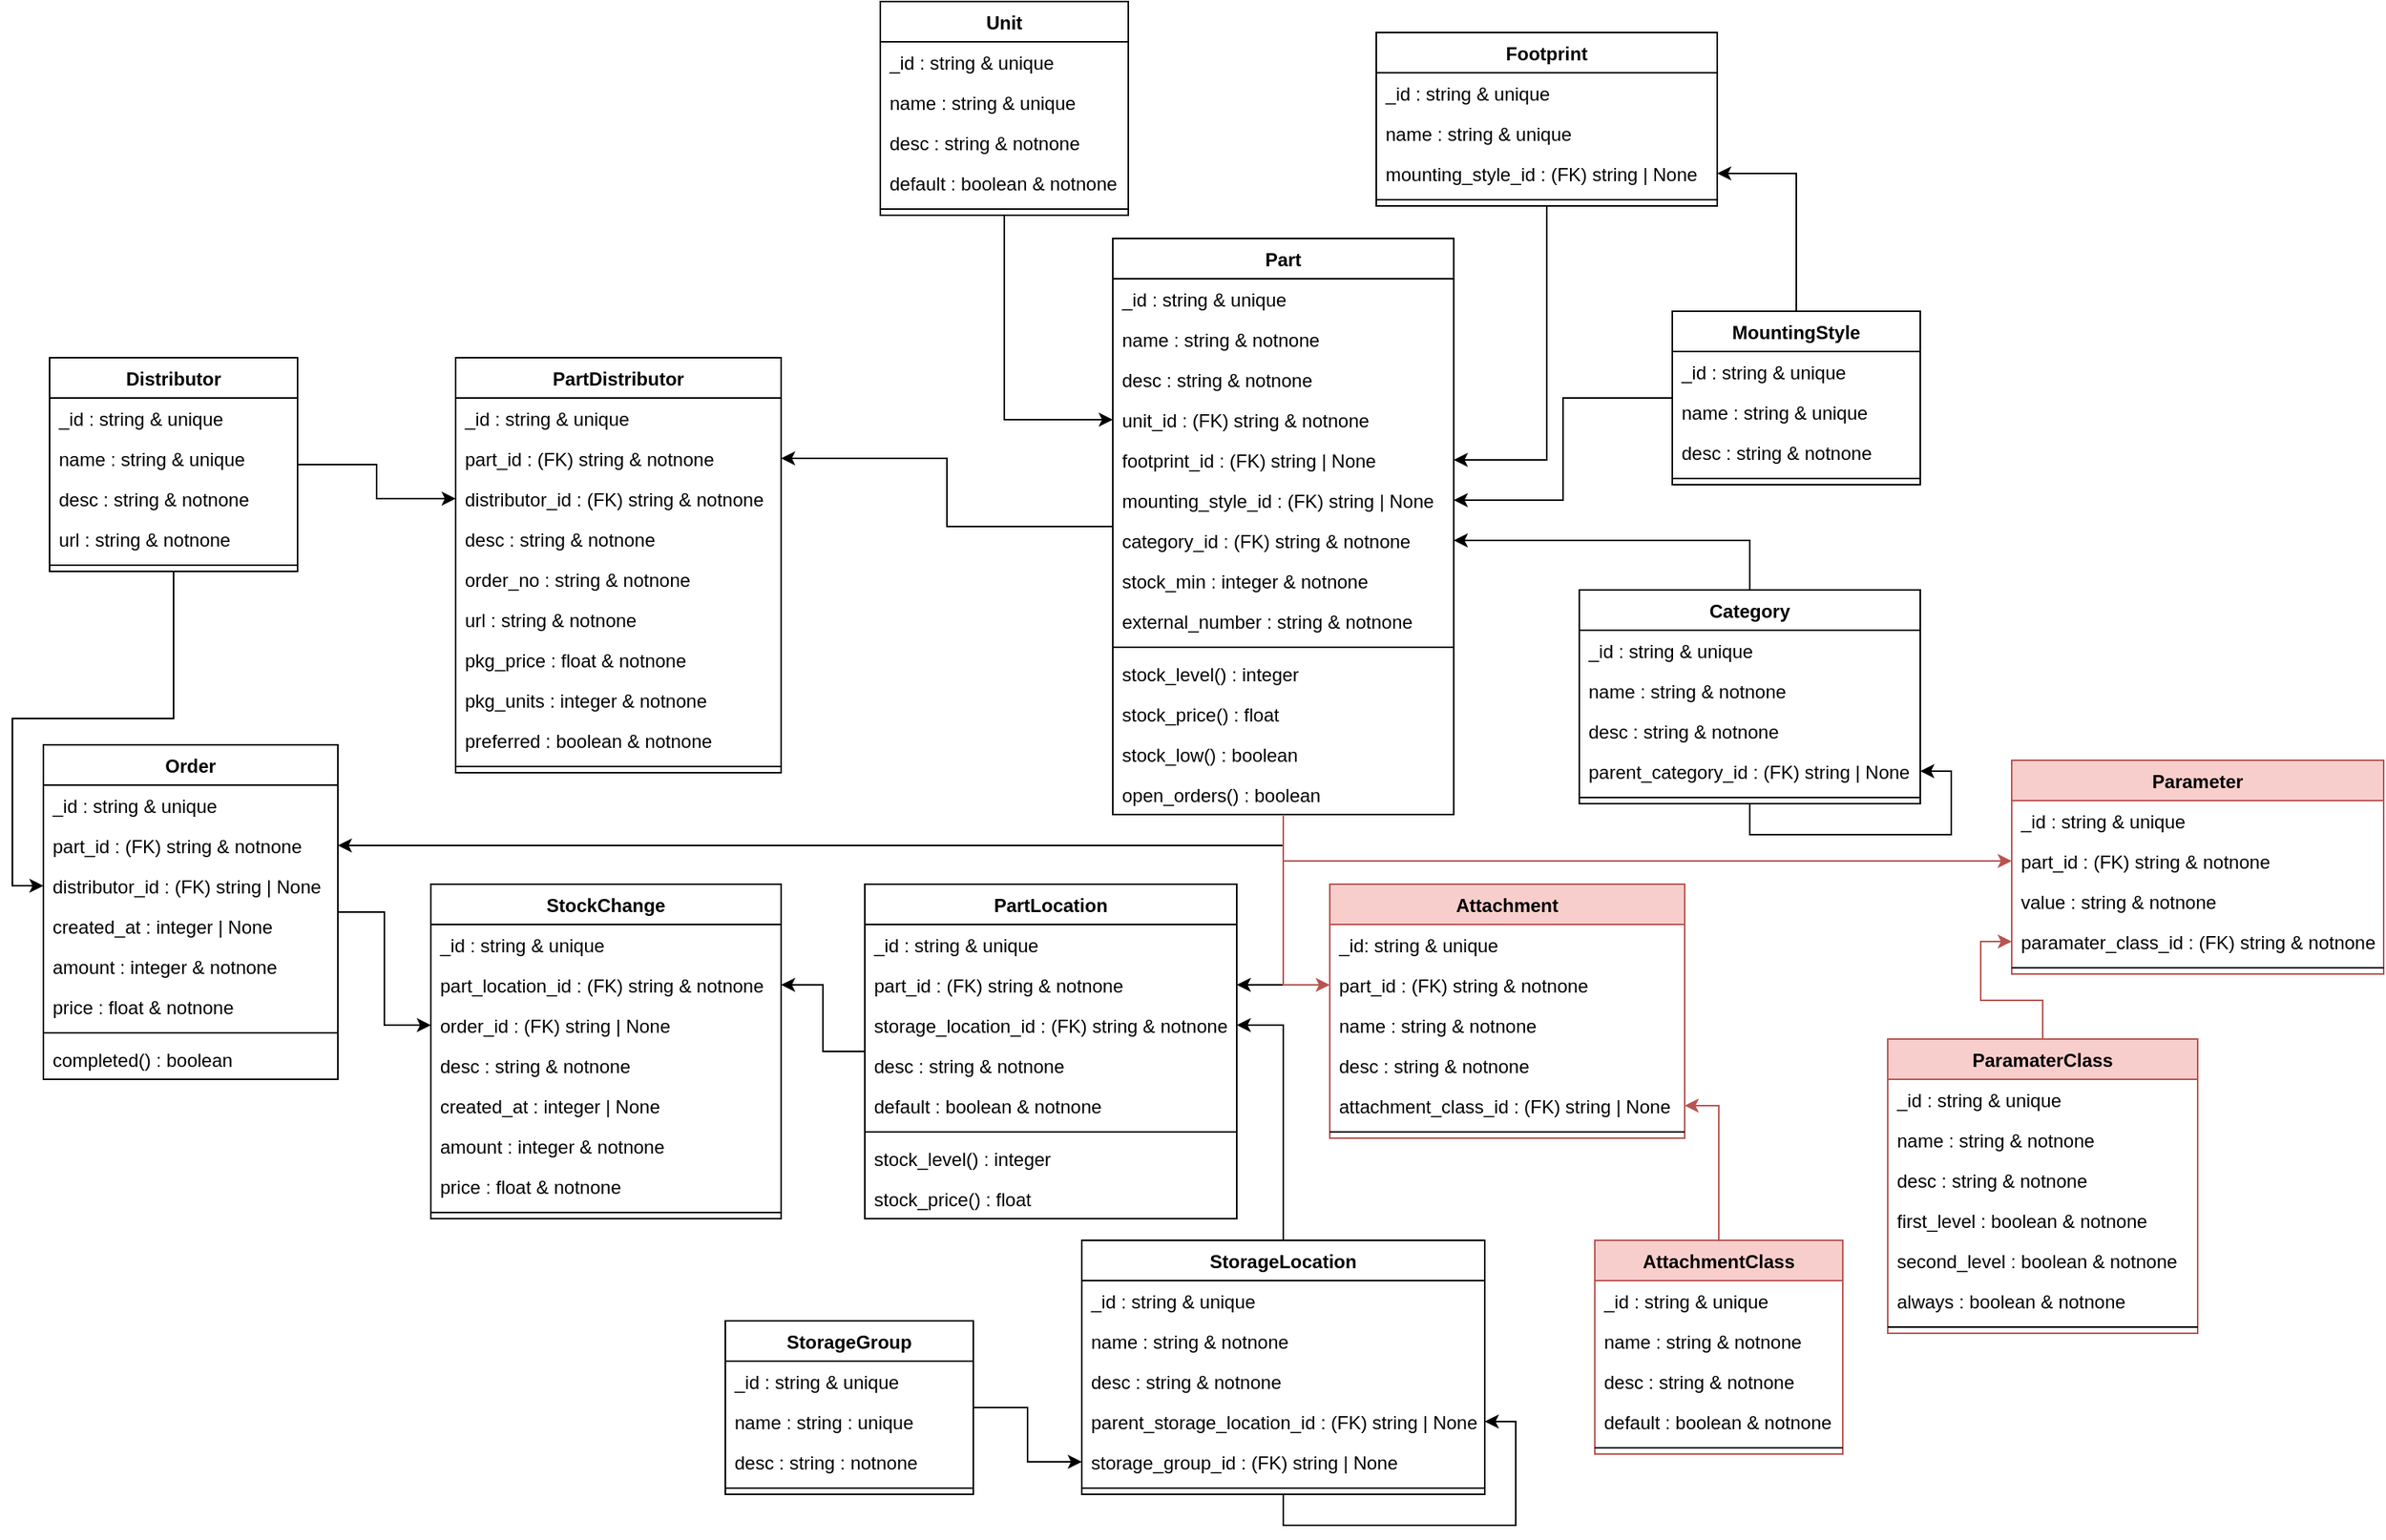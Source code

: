<mxfile version="18.0.6" type="device"><diagram id="C5RBs43oDa-KdzZeNtuy" name="Page-1"><mxGraphModel dx="2062" dy="1167" grid="1" gridSize="10" guides="1" tooltips="1" connect="1" arrows="1" fold="1" page="1" pageScale="1" pageWidth="827" pageHeight="1169" math="0" shadow="0"><root><mxCell id="WIyWlLk6GJQsqaUBKTNV-0"/><mxCell id="WIyWlLk6GJQsqaUBKTNV-1" parent="WIyWlLk6GJQsqaUBKTNV-0"/><mxCell id="fieOuZ1Hjvnu-ifnMHke-19" value="" style="edgeStyle=orthogonalEdgeStyle;rounded=0;orthogonalLoop=1;jettySize=auto;html=1;" parent="WIyWlLk6GJQsqaUBKTNV-1" source="fieOuZ1Hjvnu-ifnMHke-0" target="fieOuZ1Hjvnu-ifnMHke-12" edge="1"><mxGeometry relative="1" as="geometry"><mxPoint x="1060" y="186" as="targetPoint"/></mxGeometry></mxCell><mxCell id="cx6We09kWAZheLyucBef-14" style="edgeStyle=orthogonalEdgeStyle;rounded=0;orthogonalLoop=1;jettySize=auto;html=1;" parent="WIyWlLk6GJQsqaUBKTNV-1" source="fieOuZ1Hjvnu-ifnMHke-0" target="cx6We09kWAZheLyucBef-7" edge="1"><mxGeometry relative="1" as="geometry"/></mxCell><mxCell id="fieOuZ1Hjvnu-ifnMHke-0" value="MountingStyle" style="swimlane;fontStyle=1;align=center;verticalAlign=top;childLayout=stackLayout;horizontal=1;startSize=26;horizontalStack=0;resizeParent=1;resizeParentMax=0;resizeLast=0;collapsible=1;marginBottom=0;" parent="WIyWlLk6GJQsqaUBKTNV-1" vertex="1"><mxGeometry x="1131" y="260" width="160" height="112" as="geometry"/></mxCell><mxCell id="fieOuZ1Hjvnu-ifnMHke-1" value="_id : string &amp; unique" style="text;strokeColor=none;fillColor=none;align=left;verticalAlign=top;spacingLeft=4;spacingRight=4;overflow=hidden;rotatable=0;points=[[0,0.5],[1,0.5]];portConstraint=eastwest;" parent="fieOuZ1Hjvnu-ifnMHke-0" vertex="1"><mxGeometry y="26" width="160" height="26" as="geometry"/></mxCell><mxCell id="fieOuZ1Hjvnu-ifnMHke-4" value="name : string &amp; unique" style="text;strokeColor=none;fillColor=none;align=left;verticalAlign=top;spacingLeft=4;spacingRight=4;overflow=hidden;rotatable=0;points=[[0,0.5],[1,0.5]];portConstraint=eastwest;" parent="fieOuZ1Hjvnu-ifnMHke-0" vertex="1"><mxGeometry y="52" width="160" height="26" as="geometry"/></mxCell><mxCell id="fieOuZ1Hjvnu-ifnMHke-5" value="desc : string &amp; notnone" style="text;strokeColor=none;fillColor=none;align=left;verticalAlign=top;spacingLeft=4;spacingRight=4;overflow=hidden;rotatable=0;points=[[0,0.5],[1,0.5]];portConstraint=eastwest;" parent="fieOuZ1Hjvnu-ifnMHke-0" vertex="1"><mxGeometry y="78" width="160" height="26" as="geometry"/></mxCell><mxCell id="fieOuZ1Hjvnu-ifnMHke-2" value="" style="line;strokeWidth=1;fillColor=none;align=left;verticalAlign=middle;spacingTop=-1;spacingLeft=3;spacingRight=3;rotatable=0;labelPosition=right;points=[];portConstraint=eastwest;" parent="fieOuZ1Hjvnu-ifnMHke-0" vertex="1"><mxGeometry y="104" width="160" height="8" as="geometry"/></mxCell><mxCell id="cx6We09kWAZheLyucBef-13" style="edgeStyle=orthogonalEdgeStyle;rounded=0;orthogonalLoop=1;jettySize=auto;html=1;" parent="WIyWlLk6GJQsqaUBKTNV-1" source="fieOuZ1Hjvnu-ifnMHke-6" target="cx6We09kWAZheLyucBef-6" edge="1"><mxGeometry relative="1" as="geometry"><mxPoint x="990" y="190" as="sourcePoint"/></mxGeometry></mxCell><mxCell id="fieOuZ1Hjvnu-ifnMHke-6" value="Footprint" style="swimlane;fontStyle=1;align=center;verticalAlign=top;childLayout=stackLayout;horizontal=1;startSize=26;horizontalStack=0;resizeParent=1;resizeParentMax=0;resizeLast=0;collapsible=1;marginBottom=0;" parent="WIyWlLk6GJQsqaUBKTNV-1" vertex="1"><mxGeometry x="940" y="80" width="220" height="112" as="geometry"/></mxCell><mxCell id="fieOuZ1Hjvnu-ifnMHke-7" value="_id : string &amp; unique" style="text;strokeColor=none;fillColor=none;align=left;verticalAlign=top;spacingLeft=4;spacingRight=4;overflow=hidden;rotatable=0;points=[[0,0.5],[1,0.5]];portConstraint=eastwest;" parent="fieOuZ1Hjvnu-ifnMHke-6" vertex="1"><mxGeometry y="26" width="220" height="26" as="geometry"/></mxCell><mxCell id="fieOuZ1Hjvnu-ifnMHke-11" value="name : string &amp; unique" style="text;strokeColor=none;fillColor=none;align=left;verticalAlign=top;spacingLeft=4;spacingRight=4;overflow=hidden;rotatable=0;points=[[0,0.5],[1,0.5]];portConstraint=eastwest;" parent="fieOuZ1Hjvnu-ifnMHke-6" vertex="1"><mxGeometry y="52" width="220" height="26" as="geometry"/></mxCell><mxCell id="fieOuZ1Hjvnu-ifnMHke-12" value="mounting_style_id : (FK) string | None" style="text;strokeColor=none;fillColor=none;align=left;verticalAlign=top;spacingLeft=4;spacingRight=4;overflow=hidden;rotatable=0;points=[[0,0.5],[1,0.5]];portConstraint=eastwest;" parent="fieOuZ1Hjvnu-ifnMHke-6" vertex="1"><mxGeometry y="78" width="220" height="26" as="geometry"/></mxCell><mxCell id="fieOuZ1Hjvnu-ifnMHke-8" value="" style="line;strokeWidth=1;fillColor=none;align=left;verticalAlign=middle;spacingTop=-1;spacingLeft=3;spacingRight=3;rotatable=0;labelPosition=right;points=[];portConstraint=eastwest;" parent="fieOuZ1Hjvnu-ifnMHke-6" vertex="1"><mxGeometry y="104" width="220" height="8" as="geometry"/></mxCell><mxCell id="cx6We09kWAZheLyucBef-15" style="edgeStyle=orthogonalEdgeStyle;rounded=0;orthogonalLoop=1;jettySize=auto;html=1;" parent="WIyWlLk6GJQsqaUBKTNV-1" source="n6acj3HLX8EAkP7i3ro5-0" target="cx6We09kWAZheLyucBef-8" edge="1"><mxGeometry relative="1" as="geometry"><mxPoint x="1020" y="710" as="targetPoint"/></mxGeometry></mxCell><mxCell id="n6acj3HLX8EAkP7i3ro5-0" value="Category" style="swimlane;fontStyle=1;align=center;verticalAlign=top;childLayout=stackLayout;horizontal=1;startSize=26;horizontalStack=0;resizeParent=1;resizeParentMax=0;resizeLast=0;collapsible=1;marginBottom=0;" parent="WIyWlLk6GJQsqaUBKTNV-1" vertex="1"><mxGeometry x="1071" y="440" width="220" height="138" as="geometry"/></mxCell><mxCell id="n6acj3HLX8EAkP7i3ro5-1" value="_id : string &amp; unique" style="text;strokeColor=none;fillColor=none;align=left;verticalAlign=top;spacingLeft=4;spacingRight=4;overflow=hidden;rotatable=0;points=[[0,0.5],[1,0.5]];portConstraint=eastwest;" parent="n6acj3HLX8EAkP7i3ro5-0" vertex="1"><mxGeometry y="26" width="220" height="26" as="geometry"/></mxCell><mxCell id="n6acj3HLX8EAkP7i3ro5-4" value="name : string &amp; notnone" style="text;strokeColor=none;fillColor=none;align=left;verticalAlign=top;spacingLeft=4;spacingRight=4;overflow=hidden;rotatable=0;points=[[0,0.5],[1,0.5]];portConstraint=eastwest;" parent="n6acj3HLX8EAkP7i3ro5-0" vertex="1"><mxGeometry y="52" width="220" height="26" as="geometry"/></mxCell><mxCell id="n6acj3HLX8EAkP7i3ro5-5" value="desc : string &amp; notnone" style="text;strokeColor=none;fillColor=none;align=left;verticalAlign=top;spacingLeft=4;spacingRight=4;overflow=hidden;rotatable=0;points=[[0,0.5],[1,0.5]];portConstraint=eastwest;" parent="n6acj3HLX8EAkP7i3ro5-0" vertex="1"><mxGeometry y="78" width="220" height="26" as="geometry"/></mxCell><mxCell id="n6acj3HLX8EAkP7i3ro5-6" value="parent_category_id : (FK) string | None" style="text;strokeColor=none;fillColor=none;align=left;verticalAlign=top;spacingLeft=4;spacingRight=4;overflow=hidden;rotatable=0;points=[[0,0.5],[1,0.5]];portConstraint=eastwest;" parent="n6acj3HLX8EAkP7i3ro5-0" vertex="1"><mxGeometry y="104" width="220" height="26" as="geometry"/></mxCell><mxCell id="n6acj3HLX8EAkP7i3ro5-2" value="" style="line;strokeWidth=1;fillColor=none;align=left;verticalAlign=middle;spacingTop=-1;spacingLeft=3;spacingRight=3;rotatable=0;labelPosition=right;points=[];portConstraint=eastwest;" parent="n6acj3HLX8EAkP7i3ro5-0" vertex="1"><mxGeometry y="130" width="220" height="8" as="geometry"/></mxCell><mxCell id="n6acj3HLX8EAkP7i3ro5-7" style="edgeStyle=orthogonalEdgeStyle;rounded=0;orthogonalLoop=1;jettySize=auto;html=1;" parent="n6acj3HLX8EAkP7i3ro5-0" source="n6acj3HLX8EAkP7i3ro5-0" target="n6acj3HLX8EAkP7i3ro5-6" edge="1"><mxGeometry relative="1" as="geometry"/></mxCell><mxCell id="cx6We09kWAZheLyucBef-12" style="edgeStyle=orthogonalEdgeStyle;rounded=0;orthogonalLoop=1;jettySize=auto;html=1;" parent="WIyWlLk6GJQsqaUBKTNV-1" source="quR0RUCWNrhYLH0FBBgC-0" target="cx6We09kWAZheLyucBef-5" edge="1"><mxGeometry relative="1" as="geometry"/></mxCell><mxCell id="quR0RUCWNrhYLH0FBBgC-0" value="Unit" style="swimlane;fontStyle=1;align=center;verticalAlign=top;childLayout=stackLayout;horizontal=1;startSize=26;horizontalStack=0;resizeParent=1;resizeParentMax=0;resizeLast=0;collapsible=1;marginBottom=0;" parent="WIyWlLk6GJQsqaUBKTNV-1" vertex="1"><mxGeometry x="620" y="60" width="160" height="138" as="geometry"/></mxCell><mxCell id="quR0RUCWNrhYLH0FBBgC-1" value="_id : string &amp; unique" style="text;strokeColor=none;fillColor=none;align=left;verticalAlign=top;spacingLeft=4;spacingRight=4;overflow=hidden;rotatable=0;points=[[0,0.5],[1,0.5]];portConstraint=eastwest;" parent="quR0RUCWNrhYLH0FBBgC-0" vertex="1"><mxGeometry y="26" width="160" height="26" as="geometry"/></mxCell><mxCell id="quR0RUCWNrhYLH0FBBgC-4" value="name : string &amp; unique" style="text;strokeColor=none;fillColor=none;align=left;verticalAlign=top;spacingLeft=4;spacingRight=4;overflow=hidden;rotatable=0;points=[[0,0.5],[1,0.5]];portConstraint=eastwest;" parent="quR0RUCWNrhYLH0FBBgC-0" vertex="1"><mxGeometry y="52" width="160" height="26" as="geometry"/></mxCell><mxCell id="quR0RUCWNrhYLH0FBBgC-5" value="desc : string &amp; notnone" style="text;strokeColor=none;fillColor=none;align=left;verticalAlign=top;spacingLeft=4;spacingRight=4;overflow=hidden;rotatable=0;points=[[0,0.5],[1,0.5]];portConstraint=eastwest;" parent="quR0RUCWNrhYLH0FBBgC-0" vertex="1"><mxGeometry y="78" width="160" height="26" as="geometry"/></mxCell><mxCell id="quR0RUCWNrhYLH0FBBgC-6" value="default : boolean &amp; notnone" style="text;strokeColor=none;fillColor=none;align=left;verticalAlign=top;spacingLeft=4;spacingRight=4;overflow=hidden;rotatable=0;points=[[0,0.5],[1,0.5]];portConstraint=eastwest;" parent="quR0RUCWNrhYLH0FBBgC-0" vertex="1"><mxGeometry y="104" width="160" height="26" as="geometry"/></mxCell><mxCell id="quR0RUCWNrhYLH0FBBgC-2" value="" style="line;strokeWidth=1;fillColor=none;align=left;verticalAlign=middle;spacingTop=-1;spacingLeft=3;spacingRight=3;rotatable=0;labelPosition=right;points=[];portConstraint=eastwest;" parent="quR0RUCWNrhYLH0FBBgC-0" vertex="1"><mxGeometry y="130" width="160" height="8" as="geometry"/></mxCell><mxCell id="98f_hOmcCUHD79u9j--Q-17" value="" style="edgeStyle=orthogonalEdgeStyle;rounded=0;orthogonalLoop=1;jettySize=auto;html=1;" parent="WIyWlLk6GJQsqaUBKTNV-1" source="cx6We09kWAZheLyucBef-0" target="98f_hOmcCUHD79u9j--Q-7" edge="1"><mxGeometry relative="1" as="geometry"/></mxCell><mxCell id="d0TJE07YWbpqAG9XuO4Q-10" value="" style="edgeStyle=orthogonalEdgeStyle;rounded=0;orthogonalLoop=1;jettySize=auto;html=1;" parent="WIyWlLk6GJQsqaUBKTNV-1" source="cx6We09kWAZheLyucBef-0" target="d0TJE07YWbpqAG9XuO4Q-5" edge="1"><mxGeometry relative="1" as="geometry"/></mxCell><mxCell id="BTQB02f65C0l2OjVrBQR-10" value="" style="edgeStyle=orthogonalEdgeStyle;rounded=0;orthogonalLoop=1;jettySize=auto;html=1;" parent="WIyWlLk6GJQsqaUBKTNV-1" source="cx6We09kWAZheLyucBef-0" target="BTQB02f65C0l2OjVrBQR-4" edge="1"><mxGeometry x="0.067" y="20" relative="1" as="geometry"><mxPoint as="offset"/></mxGeometry></mxCell><mxCell id="cx6We09kWAZheLyucBef-0" value="Part" style="swimlane;fontStyle=1;align=center;verticalAlign=top;childLayout=stackLayout;horizontal=1;startSize=26;horizontalStack=0;resizeParent=1;resizeParentMax=0;resizeLast=0;collapsible=1;marginBottom=0;" parent="WIyWlLk6GJQsqaUBKTNV-1" vertex="1"><mxGeometry x="770" y="213" width="220" height="372" as="geometry"/></mxCell><mxCell id="98f_hOmcCUHD79u9j--Q-19" value="_id : string &amp; unique" style="text;strokeColor=none;fillColor=none;align=left;verticalAlign=top;spacingLeft=4;spacingRight=4;overflow=hidden;rotatable=0;points=[[0,0.5],[1,0.5]];portConstraint=eastwest;" parent="cx6We09kWAZheLyucBef-0" vertex="1"><mxGeometry y="26" width="220" height="26" as="geometry"/></mxCell><mxCell id="cx6We09kWAZheLyucBef-1" value="name : string &amp; notnone" style="text;strokeColor=none;fillColor=none;align=left;verticalAlign=top;spacingLeft=4;spacingRight=4;overflow=hidden;rotatable=0;points=[[0,0.5],[1,0.5]];portConstraint=eastwest;" parent="cx6We09kWAZheLyucBef-0" vertex="1"><mxGeometry y="52" width="220" height="26" as="geometry"/></mxCell><mxCell id="cx6We09kWAZheLyucBef-4" value="desc : string &amp; notnone" style="text;strokeColor=none;fillColor=none;align=left;verticalAlign=top;spacingLeft=4;spacingRight=4;overflow=hidden;rotatable=0;points=[[0,0.5],[1,0.5]];portConstraint=eastwest;" parent="cx6We09kWAZheLyucBef-0" vertex="1"><mxGeometry y="78" width="220" height="26" as="geometry"/></mxCell><mxCell id="cx6We09kWAZheLyucBef-5" value="unit_id : (FK) string &amp; notnone" style="text;strokeColor=none;fillColor=none;align=left;verticalAlign=top;spacingLeft=4;spacingRight=4;overflow=hidden;rotatable=0;points=[[0,0.5],[1,0.5]];portConstraint=eastwest;" parent="cx6We09kWAZheLyucBef-0" vertex="1"><mxGeometry y="104" width="220" height="26" as="geometry"/></mxCell><mxCell id="cx6We09kWAZheLyucBef-6" value="footprint_id : (FK) string | None" style="text;strokeColor=none;fillColor=none;align=left;verticalAlign=top;spacingLeft=4;spacingRight=4;overflow=hidden;rotatable=0;points=[[0,0.5],[1,0.5]];portConstraint=eastwest;" parent="cx6We09kWAZheLyucBef-0" vertex="1"><mxGeometry y="130" width="220" height="26" as="geometry"/></mxCell><mxCell id="cx6We09kWAZheLyucBef-7" value="mounting_style_id : (FK) string | None" style="text;strokeColor=none;fillColor=none;align=left;verticalAlign=top;spacingLeft=4;spacingRight=4;overflow=hidden;rotatable=0;points=[[0,0.5],[1,0.5]];portConstraint=eastwest;" parent="cx6We09kWAZheLyucBef-0" vertex="1"><mxGeometry y="156" width="220" height="26" as="geometry"/></mxCell><mxCell id="cx6We09kWAZheLyucBef-8" value="category_id : (FK) string &amp; notnone" style="text;strokeColor=none;fillColor=none;align=left;verticalAlign=top;spacingLeft=4;spacingRight=4;overflow=hidden;rotatable=0;points=[[0,0.5],[1,0.5]];portConstraint=eastwest;" parent="cx6We09kWAZheLyucBef-0" vertex="1"><mxGeometry y="182" width="220" height="26" as="geometry"/></mxCell><mxCell id="akAl_K0QahxTbYwKtQhk-41" value="stock_min : integer &amp; notnone" style="text;align=left;verticalAlign=top;spacingLeft=4;spacingRight=4;overflow=hidden;rotatable=0;points=[[0,0.5],[1,0.5]];portConstraint=eastwest;" parent="cx6We09kWAZheLyucBef-0" vertex="1"><mxGeometry y="208" width="220" height="26" as="geometry"/></mxCell><mxCell id="cx6We09kWAZheLyucBef-17" value="external_number : string &amp; notnone" style="text;strokeColor=none;fillColor=none;align=left;verticalAlign=top;spacingLeft=4;spacingRight=4;overflow=hidden;rotatable=0;points=[[0,0.5],[1,0.5]];portConstraint=eastwest;" parent="cx6We09kWAZheLyucBef-0" vertex="1"><mxGeometry y="234" width="220" height="26" as="geometry"/></mxCell><mxCell id="cx6We09kWAZheLyucBef-2" value="" style="line;strokeWidth=1;fillColor=none;align=left;verticalAlign=middle;spacingTop=-1;spacingLeft=3;spacingRight=3;rotatable=0;labelPosition=right;points=[];portConstraint=eastwest;" parent="cx6We09kWAZheLyucBef-0" vertex="1"><mxGeometry y="260" width="220" height="8" as="geometry"/></mxCell><mxCell id="cx6We09kWAZheLyucBef-18" value="stock_level() : integer" style="text;align=left;verticalAlign=top;spacingLeft=4;spacingRight=4;overflow=hidden;rotatable=0;points=[[0,0.5],[1,0.5]];portConstraint=eastwest;" parent="cx6We09kWAZheLyucBef-0" vertex="1"><mxGeometry y="268" width="220" height="26" as="geometry"/></mxCell><mxCell id="akAl_K0QahxTbYwKtQhk-43" value="stock_price() : float" style="text;align=left;verticalAlign=top;spacingLeft=4;spacingRight=4;overflow=hidden;rotatable=0;points=[[0,0.5],[1,0.5]];portConstraint=eastwest;" parent="cx6We09kWAZheLyucBef-0" vertex="1"><mxGeometry y="294" width="220" height="26" as="geometry"/></mxCell><mxCell id="cx6We09kWAZheLyucBef-19" value="stock_low() : boolean" style="text;align=left;verticalAlign=top;spacingLeft=4;spacingRight=4;overflow=hidden;rotatable=0;points=[[0,0.5],[1,0.5]];portConstraint=eastwest;" parent="cx6We09kWAZheLyucBef-0" vertex="1"><mxGeometry y="320" width="220" height="26" as="geometry"/></mxCell><mxCell id="cx6We09kWAZheLyucBef-9" value="open_orders() : boolean" style="text;align=left;verticalAlign=top;spacingLeft=4;spacingRight=4;overflow=hidden;rotatable=0;points=[[0,0.5],[1,0.5]];portConstraint=eastwest;" parent="cx6We09kWAZheLyucBef-0" vertex="1"><mxGeometry y="346" width="220" height="26" as="geometry"/></mxCell><mxCell id="98f_hOmcCUHD79u9j--Q-16" style="edgeStyle=orthogonalEdgeStyle;rounded=0;orthogonalLoop=1;jettySize=auto;html=1;" parent="WIyWlLk6GJQsqaUBKTNV-1" source="98f_hOmcCUHD79u9j--Q-0" target="98f_hOmcCUHD79u9j--Q-10" edge="1"><mxGeometry relative="1" as="geometry"/></mxCell><mxCell id="d0TJE07YWbpqAG9XuO4Q-9" value="" style="edgeStyle=orthogonalEdgeStyle;rounded=0;orthogonalLoop=1;jettySize=auto;html=1;" parent="WIyWlLk6GJQsqaUBKTNV-1" source="98f_hOmcCUHD79u9j--Q-0" target="d0TJE07YWbpqAG9XuO4Q-4" edge="1"><mxGeometry relative="1" as="geometry"/></mxCell><mxCell id="98f_hOmcCUHD79u9j--Q-0" value="Distributor" style="swimlane;fontStyle=1;align=center;verticalAlign=top;childLayout=stackLayout;horizontal=1;startSize=26;horizontalStack=0;resizeParent=1;resizeParentMax=0;resizeLast=0;collapsible=1;marginBottom=0;" parent="WIyWlLk6GJQsqaUBKTNV-1" vertex="1"><mxGeometry x="84" y="290" width="160" height="138" as="geometry"/></mxCell><mxCell id="98f_hOmcCUHD79u9j--Q-20" value="_id : string &amp; unique" style="text;strokeColor=none;fillColor=none;align=left;verticalAlign=top;spacingLeft=4;spacingRight=4;overflow=hidden;rotatable=0;points=[[0,0.5],[1,0.5]];portConstraint=eastwest;" parent="98f_hOmcCUHD79u9j--Q-0" vertex="1"><mxGeometry y="26" width="160" height="26" as="geometry"/></mxCell><mxCell id="98f_hOmcCUHD79u9j--Q-1" value="name : string &amp; unique" style="text;strokeColor=none;fillColor=none;align=left;verticalAlign=top;spacingLeft=4;spacingRight=4;overflow=hidden;rotatable=0;points=[[0,0.5],[1,0.5]];portConstraint=eastwest;" parent="98f_hOmcCUHD79u9j--Q-0" vertex="1"><mxGeometry y="52" width="160" height="26" as="geometry"/></mxCell><mxCell id="98f_hOmcCUHD79u9j--Q-4" value="desc : string &amp; notnone" style="text;strokeColor=none;fillColor=none;align=left;verticalAlign=top;spacingLeft=4;spacingRight=4;overflow=hidden;rotatable=0;points=[[0,0.5],[1,0.5]];portConstraint=eastwest;" parent="98f_hOmcCUHD79u9j--Q-0" vertex="1"><mxGeometry y="78" width="160" height="26" as="geometry"/></mxCell><mxCell id="98f_hOmcCUHD79u9j--Q-5" value="url : string &amp; notnone" style="text;strokeColor=none;fillColor=none;align=left;verticalAlign=top;spacingLeft=4;spacingRight=4;overflow=hidden;rotatable=0;points=[[0,0.5],[1,0.5]];portConstraint=eastwest;" parent="98f_hOmcCUHD79u9j--Q-0" vertex="1"><mxGeometry y="104" width="160" height="26" as="geometry"/></mxCell><mxCell id="98f_hOmcCUHD79u9j--Q-2" value="" style="line;strokeWidth=1;fillColor=none;align=left;verticalAlign=middle;spacingTop=-1;spacingLeft=3;spacingRight=3;rotatable=0;labelPosition=right;points=[];portConstraint=eastwest;" parent="98f_hOmcCUHD79u9j--Q-0" vertex="1"><mxGeometry y="130" width="160" height="8" as="geometry"/></mxCell><mxCell id="98f_hOmcCUHD79u9j--Q-6" value="PartDistributor" style="swimlane;fontStyle=1;align=center;verticalAlign=top;childLayout=stackLayout;horizontal=1;startSize=26;horizontalStack=0;resizeParent=1;resizeParentMax=0;resizeLast=0;collapsible=1;marginBottom=0;" parent="WIyWlLk6GJQsqaUBKTNV-1" vertex="1"><mxGeometry x="346" y="290" width="210" height="268" as="geometry"/></mxCell><mxCell id="98f_hOmcCUHD79u9j--Q-18" value="_id : string &amp; unique" style="text;strokeColor=none;fillColor=none;align=left;verticalAlign=top;spacingLeft=4;spacingRight=4;overflow=hidden;rotatable=0;points=[[0,0.5],[1,0.5]];portConstraint=eastwest;" parent="98f_hOmcCUHD79u9j--Q-6" vertex="1"><mxGeometry y="26" width="210" height="26" as="geometry"/></mxCell><mxCell id="98f_hOmcCUHD79u9j--Q-7" value="part_id : (FK) string &amp; notnone" style="text;strokeColor=none;fillColor=none;align=left;verticalAlign=top;spacingLeft=4;spacingRight=4;overflow=hidden;rotatable=0;points=[[0,0.5],[1,0.5]];portConstraint=eastwest;" parent="98f_hOmcCUHD79u9j--Q-6" vertex="1"><mxGeometry y="52" width="210" height="26" as="geometry"/></mxCell><mxCell id="98f_hOmcCUHD79u9j--Q-10" value="distributor_id : (FK) string &amp; notnone" style="text;strokeColor=none;fillColor=none;align=left;verticalAlign=top;spacingLeft=4;spacingRight=4;overflow=hidden;rotatable=0;points=[[0,0.5],[1,0.5]];portConstraint=eastwest;" parent="98f_hOmcCUHD79u9j--Q-6" vertex="1"><mxGeometry y="78" width="210" height="26" as="geometry"/></mxCell><mxCell id="98f_hOmcCUHD79u9j--Q-11" value="desc : string &amp; notnone" style="text;strokeColor=none;fillColor=none;align=left;verticalAlign=top;spacingLeft=4;spacingRight=4;overflow=hidden;rotatable=0;points=[[0,0.5],[1,0.5]];portConstraint=eastwest;" parent="98f_hOmcCUHD79u9j--Q-6" vertex="1"><mxGeometry y="104" width="210" height="26" as="geometry"/></mxCell><mxCell id="98f_hOmcCUHD79u9j--Q-21" value="order_no : string &amp; notnone" style="text;strokeColor=none;fillColor=none;align=left;verticalAlign=top;spacingLeft=4;spacingRight=4;overflow=hidden;rotatable=0;points=[[0,0.5],[1,0.5]];portConstraint=eastwest;" parent="98f_hOmcCUHD79u9j--Q-6" vertex="1"><mxGeometry y="130" width="210" height="26" as="geometry"/></mxCell><mxCell id="98f_hOmcCUHD79u9j--Q-12" value="url : string &amp; notnone" style="text;strokeColor=none;fillColor=none;align=left;verticalAlign=top;spacingLeft=4;spacingRight=4;overflow=hidden;rotatable=0;points=[[0,0.5],[1,0.5]];portConstraint=eastwest;" parent="98f_hOmcCUHD79u9j--Q-6" vertex="1"><mxGeometry y="156" width="210" height="26" as="geometry"/></mxCell><mxCell id="98f_hOmcCUHD79u9j--Q-13" value="pkg_price : float &amp; notnone" style="text;strokeColor=none;fillColor=none;align=left;verticalAlign=top;spacingLeft=4;spacingRight=4;overflow=hidden;rotatable=0;points=[[0,0.5],[1,0.5]];portConstraint=eastwest;" parent="98f_hOmcCUHD79u9j--Q-6" vertex="1"><mxGeometry y="182" width="210" height="26" as="geometry"/></mxCell><mxCell id="98f_hOmcCUHD79u9j--Q-14" value="pkg_units : integer &amp; notnone" style="text;strokeColor=none;fillColor=none;align=left;verticalAlign=top;spacingLeft=4;spacingRight=4;overflow=hidden;rotatable=0;points=[[0,0.5],[1,0.5]];portConstraint=eastwest;" parent="98f_hOmcCUHD79u9j--Q-6" vertex="1"><mxGeometry y="208" width="210" height="26" as="geometry"/></mxCell><mxCell id="98f_hOmcCUHD79u9j--Q-15" value="preferred : boolean &amp; notnone" style="text;strokeColor=none;fillColor=none;align=left;verticalAlign=top;spacingLeft=4;spacingRight=4;overflow=hidden;rotatable=0;points=[[0,0.5],[1,0.5]];portConstraint=eastwest;" parent="98f_hOmcCUHD79u9j--Q-6" vertex="1"><mxGeometry y="234" width="210" height="26" as="geometry"/></mxCell><mxCell id="98f_hOmcCUHD79u9j--Q-8" value="" style="line;strokeWidth=1;fillColor=none;align=left;verticalAlign=middle;spacingTop=-1;spacingLeft=3;spacingRight=3;rotatable=0;labelPosition=right;points=[];portConstraint=eastwest;" parent="98f_hOmcCUHD79u9j--Q-6" vertex="1"><mxGeometry y="260" width="210" height="8" as="geometry"/></mxCell><mxCell id="hC7RkX7ZNGoqT86NBRkz-14" style="edgeStyle=orthogonalEdgeStyle;rounded=0;orthogonalLoop=1;jettySize=auto;html=1;" parent="WIyWlLk6GJQsqaUBKTNV-1" source="hC7RkX7ZNGoqT86NBRkz-0" target="hC7RkX7ZNGoqT86NBRkz-13" edge="1"><mxGeometry relative="1" as="geometry"/></mxCell><mxCell id="hC7RkX7ZNGoqT86NBRkz-0" value="StorageGroup" style="swimlane;fontStyle=1;align=center;verticalAlign=top;childLayout=stackLayout;horizontal=1;startSize=26;horizontalStack=0;resizeParent=1;resizeParentMax=0;resizeLast=0;collapsible=1;marginBottom=0;" parent="WIyWlLk6GJQsqaUBKTNV-1" vertex="1"><mxGeometry x="520" y="912" width="160" height="112" as="geometry"/></mxCell><mxCell id="hC7RkX7ZNGoqT86NBRkz-1" value="_id : string &amp; unique" style="text;strokeColor=none;fillColor=none;align=left;verticalAlign=top;spacingLeft=4;spacingRight=4;overflow=hidden;rotatable=0;points=[[0,0.5],[1,0.5]];portConstraint=eastwest;" parent="hC7RkX7ZNGoqT86NBRkz-0" vertex="1"><mxGeometry y="26" width="160" height="26" as="geometry"/></mxCell><mxCell id="hC7RkX7ZNGoqT86NBRkz-4" value="name : string : unique" style="text;strokeColor=none;fillColor=none;align=left;verticalAlign=top;spacingLeft=4;spacingRight=4;overflow=hidden;rotatable=0;points=[[0,0.5],[1,0.5]];portConstraint=eastwest;" parent="hC7RkX7ZNGoqT86NBRkz-0" vertex="1"><mxGeometry y="52" width="160" height="26" as="geometry"/></mxCell><mxCell id="hC7RkX7ZNGoqT86NBRkz-5" value="desc : string : notnone" style="text;strokeColor=none;fillColor=none;align=left;verticalAlign=top;spacingLeft=4;spacingRight=4;overflow=hidden;rotatable=0;points=[[0,0.5],[1,0.5]];portConstraint=eastwest;" parent="hC7RkX7ZNGoqT86NBRkz-0" vertex="1"><mxGeometry y="78" width="160" height="26" as="geometry"/></mxCell><mxCell id="hC7RkX7ZNGoqT86NBRkz-2" value="" style="line;strokeWidth=1;fillColor=none;align=left;verticalAlign=middle;spacingTop=-1;spacingLeft=3;spacingRight=3;rotatable=0;labelPosition=right;points=[];portConstraint=eastwest;" parent="hC7RkX7ZNGoqT86NBRkz-0" vertex="1"><mxGeometry y="104" width="160" height="8" as="geometry"/></mxCell><mxCell id="BTQB02f65C0l2OjVrBQR-9" value="" style="edgeStyle=orthogonalEdgeStyle;rounded=0;orthogonalLoop=1;jettySize=auto;html=1;" parent="WIyWlLk6GJQsqaUBKTNV-1" source="hC7RkX7ZNGoqT86NBRkz-6" target="BTQB02f65C0l2OjVrBQR-5" edge="1"><mxGeometry relative="1" as="geometry"/></mxCell><mxCell id="hC7RkX7ZNGoqT86NBRkz-6" value="StorageLocation" style="swimlane;fontStyle=1;align=center;verticalAlign=top;childLayout=stackLayout;horizontal=1;startSize=26;horizontalStack=0;resizeParent=1;resizeParentMax=0;resizeLast=0;collapsible=1;marginBottom=0;" parent="WIyWlLk6GJQsqaUBKTNV-1" vertex="1"><mxGeometry x="750" y="860" width="260" height="164" as="geometry"/></mxCell><mxCell id="hC7RkX7ZNGoqT86NBRkz-7" value="_id : string &amp; unique" style="text;strokeColor=none;fillColor=none;align=left;verticalAlign=top;spacingLeft=4;spacingRight=4;overflow=hidden;rotatable=0;points=[[0,0.5],[1,0.5]];portConstraint=eastwest;" parent="hC7RkX7ZNGoqT86NBRkz-6" vertex="1"><mxGeometry y="26" width="260" height="26" as="geometry"/></mxCell><mxCell id="hC7RkX7ZNGoqT86NBRkz-8" value="name : string &amp; notnone" style="text;strokeColor=none;fillColor=none;align=left;verticalAlign=top;spacingLeft=4;spacingRight=4;overflow=hidden;rotatable=0;points=[[0,0.5],[1,0.5]];portConstraint=eastwest;" parent="hC7RkX7ZNGoqT86NBRkz-6" vertex="1"><mxGeometry y="52" width="260" height="26" as="geometry"/></mxCell><mxCell id="hC7RkX7ZNGoqT86NBRkz-9" value="desc : string &amp; notnone" style="text;strokeColor=none;fillColor=none;align=left;verticalAlign=top;spacingLeft=4;spacingRight=4;overflow=hidden;rotatable=0;points=[[0,0.5],[1,0.5]];portConstraint=eastwest;" parent="hC7RkX7ZNGoqT86NBRkz-6" vertex="1"><mxGeometry y="78" width="260" height="26" as="geometry"/></mxCell><mxCell id="hC7RkX7ZNGoqT86NBRkz-10" value="parent_storage_location_id : (FK) string | None" style="text;strokeColor=none;fillColor=none;align=left;verticalAlign=top;spacingLeft=4;spacingRight=4;overflow=hidden;rotatable=0;points=[[0,0.5],[1,0.5]];portConstraint=eastwest;" parent="hC7RkX7ZNGoqT86NBRkz-6" vertex="1"><mxGeometry y="104" width="260" height="26" as="geometry"/></mxCell><mxCell id="hC7RkX7ZNGoqT86NBRkz-13" value="storage_group_id : (FK) string | None" style="text;strokeColor=none;fillColor=none;align=left;verticalAlign=top;spacingLeft=4;spacingRight=4;overflow=hidden;rotatable=0;points=[[0,0.5],[1,0.5]];portConstraint=eastwest;" parent="hC7RkX7ZNGoqT86NBRkz-6" vertex="1"><mxGeometry y="130" width="260" height="26" as="geometry"/></mxCell><mxCell id="hC7RkX7ZNGoqT86NBRkz-11" value="" style="line;strokeWidth=1;fillColor=none;align=left;verticalAlign=middle;spacingTop=-1;spacingLeft=3;spacingRight=3;rotatable=0;labelPosition=right;points=[];portConstraint=eastwest;" parent="hC7RkX7ZNGoqT86NBRkz-6" vertex="1"><mxGeometry y="156" width="260" height="8" as="geometry"/></mxCell><mxCell id="hC7RkX7ZNGoqT86NBRkz-12" style="edgeStyle=orthogonalEdgeStyle;rounded=0;orthogonalLoop=1;jettySize=auto;html=1;" parent="hC7RkX7ZNGoqT86NBRkz-6" source="hC7RkX7ZNGoqT86NBRkz-6" target="hC7RkX7ZNGoqT86NBRkz-10" edge="1"><mxGeometry relative="1" as="geometry"/></mxCell><mxCell id="KFqAipPYQthTW7mh13lM-13" value="" style="edgeStyle=orthogonalEdgeStyle;rounded=0;orthogonalLoop=1;jettySize=auto;html=1;" parent="WIyWlLk6GJQsqaUBKTNV-1" source="d0TJE07YWbpqAG9XuO4Q-0" target="KFqAipPYQthTW7mh13lM-5" edge="1"><mxGeometry relative="1" as="geometry"/></mxCell><mxCell id="d0TJE07YWbpqAG9XuO4Q-0" value="Order" style="swimlane;fontStyle=1;align=center;verticalAlign=top;childLayout=stackLayout;horizontal=1;startSize=26;horizontalStack=0;resizeParent=1;resizeParentMax=0;resizeLast=0;collapsible=1;marginBottom=0;" parent="WIyWlLk6GJQsqaUBKTNV-1" vertex="1"><mxGeometry x="80" y="540" width="190" height="216" as="geometry"/></mxCell><mxCell id="d0TJE07YWbpqAG9XuO4Q-1" value="_id : string &amp; unique" style="text;strokeColor=none;fillColor=none;align=left;verticalAlign=top;spacingLeft=4;spacingRight=4;overflow=hidden;rotatable=0;points=[[0,0.5],[1,0.5]];portConstraint=eastwest;" parent="d0TJE07YWbpqAG9XuO4Q-0" vertex="1"><mxGeometry y="26" width="190" height="26" as="geometry"/></mxCell><mxCell id="d0TJE07YWbpqAG9XuO4Q-5" value="part_id : (FK) string &amp; notnone" style="text;strokeColor=none;fillColor=none;align=left;verticalAlign=top;spacingLeft=4;spacingRight=4;overflow=hidden;rotatable=0;points=[[0,0.5],[1,0.5]];portConstraint=eastwest;" parent="d0TJE07YWbpqAG9XuO4Q-0" vertex="1"><mxGeometry y="52" width="190" height="26" as="geometry"/></mxCell><mxCell id="d0TJE07YWbpqAG9XuO4Q-4" value="distributor_id : (FK) string | None" style="text;strokeColor=none;fillColor=none;align=left;verticalAlign=top;spacingLeft=4;spacingRight=4;overflow=hidden;rotatable=0;points=[[0,0.5],[1,0.5]];portConstraint=eastwest;" parent="d0TJE07YWbpqAG9XuO4Q-0" vertex="1"><mxGeometry y="78" width="190" height="26" as="geometry"/></mxCell><mxCell id="d0TJE07YWbpqAG9XuO4Q-6" value="created_at : integer | None" style="text;strokeColor=none;fillColor=none;align=left;verticalAlign=top;spacingLeft=4;spacingRight=4;overflow=hidden;rotatable=0;points=[[0,0.5],[1,0.5]];portConstraint=eastwest;" parent="d0TJE07YWbpqAG9XuO4Q-0" vertex="1"><mxGeometry y="104" width="190" height="26" as="geometry"/></mxCell><mxCell id="d0TJE07YWbpqAG9XuO4Q-7" value="amount : integer &amp; notnone" style="text;strokeColor=none;fillColor=none;align=left;verticalAlign=top;spacingLeft=4;spacingRight=4;overflow=hidden;rotatable=0;points=[[0,0.5],[1,0.5]];portConstraint=eastwest;" parent="d0TJE07YWbpqAG9XuO4Q-0" vertex="1"><mxGeometry y="130" width="190" height="26" as="geometry"/></mxCell><mxCell id="d0TJE07YWbpqAG9XuO4Q-8" value="price : float &amp; notnone" style="text;strokeColor=none;fillColor=none;align=left;verticalAlign=top;spacingLeft=4;spacingRight=4;overflow=hidden;rotatable=0;points=[[0,0.5],[1,0.5]];portConstraint=eastwest;" parent="d0TJE07YWbpqAG9XuO4Q-0" vertex="1"><mxGeometry y="156" width="190" height="26" as="geometry"/></mxCell><mxCell id="d0TJE07YWbpqAG9XuO4Q-2" value="" style="line;strokeWidth=1;fillColor=none;align=left;verticalAlign=middle;spacingTop=-1;spacingLeft=3;spacingRight=3;rotatable=0;labelPosition=right;points=[];portConstraint=eastwest;" parent="d0TJE07YWbpqAG9XuO4Q-0" vertex="1"><mxGeometry y="182" width="190" height="8" as="geometry"/></mxCell><mxCell id="d0TJE07YWbpqAG9XuO4Q-3" value="completed() : boolean" style="text;align=left;verticalAlign=top;spacingLeft=4;spacingRight=4;overflow=hidden;rotatable=0;points=[[0,0.5],[1,0.5]];portConstraint=eastwest;" parent="d0TJE07YWbpqAG9XuO4Q-0" vertex="1"><mxGeometry y="190" width="190" height="26" as="geometry"/></mxCell><mxCell id="KFqAipPYQthTW7mh13lM-12" value="" style="edgeStyle=orthogonalEdgeStyle;rounded=0;orthogonalLoop=1;jettySize=auto;html=1;" parent="WIyWlLk6GJQsqaUBKTNV-1" source="BTQB02f65C0l2OjVrBQR-0" target="KFqAipPYQthTW7mh13lM-4" edge="1"><mxGeometry relative="1" as="geometry"/></mxCell><mxCell id="BTQB02f65C0l2OjVrBQR-0" value="PartLocation" style="swimlane;fontStyle=1;align=center;verticalAlign=top;childLayout=stackLayout;horizontal=1;startSize=26;horizontalStack=0;resizeParent=1;resizeParentMax=0;resizeLast=0;collapsible=1;marginBottom=0;" parent="WIyWlLk6GJQsqaUBKTNV-1" vertex="1"><mxGeometry x="610" y="630" width="240" height="216" as="geometry"/></mxCell><mxCell id="BTQB02f65C0l2OjVrBQR-1" value="_id : string &amp; unique" style="text;strokeColor=none;fillColor=none;align=left;verticalAlign=top;spacingLeft=4;spacingRight=4;overflow=hidden;rotatable=0;points=[[0,0.5],[1,0.5]];portConstraint=eastwest;" parent="BTQB02f65C0l2OjVrBQR-0" vertex="1"><mxGeometry y="26" width="240" height="26" as="geometry"/></mxCell><mxCell id="BTQB02f65C0l2OjVrBQR-4" value="part_id : (FK) string &amp; notnone" style="text;strokeColor=none;fillColor=none;align=left;verticalAlign=top;spacingLeft=4;spacingRight=4;overflow=hidden;rotatable=0;points=[[0,0.5],[1,0.5]];portConstraint=eastwest;" parent="BTQB02f65C0l2OjVrBQR-0" vertex="1"><mxGeometry y="52" width="240" height="26" as="geometry"/></mxCell><mxCell id="BTQB02f65C0l2OjVrBQR-5" value="storage_location_id : (FK) string &amp; notnone" style="text;strokeColor=none;fillColor=none;align=left;verticalAlign=top;spacingLeft=4;spacingRight=4;overflow=hidden;rotatable=0;points=[[0,0.5],[1,0.5]];portConstraint=eastwest;" parent="BTQB02f65C0l2OjVrBQR-0" vertex="1"><mxGeometry y="78" width="240" height="26" as="geometry"/></mxCell><mxCell id="BTQB02f65C0l2OjVrBQR-6" value="desc : string &amp; notnone" style="text;strokeColor=none;fillColor=none;align=left;verticalAlign=top;spacingLeft=4;spacingRight=4;overflow=hidden;rotatable=0;points=[[0,0.5],[1,0.5]];portConstraint=eastwest;" parent="BTQB02f65C0l2OjVrBQR-0" vertex="1"><mxGeometry y="104" width="240" height="26" as="geometry"/></mxCell><mxCell id="BTQB02f65C0l2OjVrBQR-7" value="default : boolean &amp; notnone" style="text;strokeColor=none;fillColor=none;align=left;verticalAlign=top;spacingLeft=4;spacingRight=4;overflow=hidden;rotatable=0;points=[[0,0.5],[1,0.5]];portConstraint=eastwest;" parent="BTQB02f65C0l2OjVrBQR-0" vertex="1"><mxGeometry y="130" width="240" height="26" as="geometry"/></mxCell><mxCell id="BTQB02f65C0l2OjVrBQR-2" value="" style="line;strokeWidth=1;fillColor=none;align=left;verticalAlign=middle;spacingTop=-1;spacingLeft=3;spacingRight=3;rotatable=0;labelPosition=right;points=[];portConstraint=eastwest;" parent="BTQB02f65C0l2OjVrBQR-0" vertex="1"><mxGeometry y="156" width="240" height="8" as="geometry"/></mxCell><mxCell id="BTQB02f65C0l2OjVrBQR-3" value="stock_level() : integer" style="text;align=left;verticalAlign=top;spacingLeft=4;spacingRight=4;overflow=hidden;rotatable=0;points=[[0,0.5],[1,0.5]];portConstraint=eastwest;" parent="BTQB02f65C0l2OjVrBQR-0" vertex="1"><mxGeometry y="164" width="240" height="26" as="geometry"/></mxCell><mxCell id="IlGhe1J0cBek3vIzckG6-0" value="stock_price() : float" style="text;align=left;verticalAlign=top;spacingLeft=4;spacingRight=4;overflow=hidden;rotatable=0;points=[[0,0.5],[1,0.5]];portConstraint=eastwest;" parent="BTQB02f65C0l2OjVrBQR-0" vertex="1"><mxGeometry y="190" width="240" height="26" as="geometry"/></mxCell><mxCell id="KFqAipPYQthTW7mh13lM-0" value="StockChange" style="swimlane;fontStyle=1;align=center;verticalAlign=top;childLayout=stackLayout;horizontal=1;startSize=26;horizontalStack=0;resizeParent=1;resizeParentMax=0;resizeLast=0;collapsible=1;marginBottom=0;" parent="WIyWlLk6GJQsqaUBKTNV-1" vertex="1"><mxGeometry x="330" y="630" width="226" height="216" as="geometry"/></mxCell><mxCell id="KFqAipPYQthTW7mh13lM-1" value="_id : string &amp; unique" style="text;strokeColor=none;fillColor=none;align=left;verticalAlign=top;spacingLeft=4;spacingRight=4;overflow=hidden;rotatable=0;points=[[0,0.5],[1,0.5]];portConstraint=eastwest;" parent="KFqAipPYQthTW7mh13lM-0" vertex="1"><mxGeometry y="26" width="226" height="26" as="geometry"/></mxCell><mxCell id="KFqAipPYQthTW7mh13lM-4" value="part_location_id : (FK) string &amp; notnone" style="text;strokeColor=none;fillColor=none;align=left;verticalAlign=top;spacingLeft=4;spacingRight=4;overflow=hidden;rotatable=0;points=[[0,0.5],[1,0.5]];portConstraint=eastwest;" parent="KFqAipPYQthTW7mh13lM-0" vertex="1"><mxGeometry y="52" width="226" height="26" as="geometry"/></mxCell><mxCell id="KFqAipPYQthTW7mh13lM-5" value="order_id : (FK) string | None" style="text;strokeColor=none;fillColor=none;align=left;verticalAlign=top;spacingLeft=4;spacingRight=4;overflow=hidden;rotatable=0;points=[[0,0.5],[1,0.5]];portConstraint=eastwest;" parent="KFqAipPYQthTW7mh13lM-0" vertex="1"><mxGeometry y="78" width="226" height="26" as="geometry"/></mxCell><mxCell id="KFqAipPYQthTW7mh13lM-9" value="desc : string &amp; notnone" style="text;strokeColor=none;fillColor=none;align=left;verticalAlign=top;spacingLeft=4;spacingRight=4;overflow=hidden;rotatable=0;points=[[0,0.5],[1,0.5]];portConstraint=eastwest;" parent="KFqAipPYQthTW7mh13lM-0" vertex="1"><mxGeometry y="104" width="226" height="26" as="geometry"/></mxCell><mxCell id="KFqAipPYQthTW7mh13lM-6" value="created_at : integer | None" style="text;strokeColor=none;fillColor=none;align=left;verticalAlign=top;spacingLeft=4;spacingRight=4;overflow=hidden;rotatable=0;points=[[0,0.5],[1,0.5]];portConstraint=eastwest;" parent="KFqAipPYQthTW7mh13lM-0" vertex="1"><mxGeometry y="130" width="226" height="26" as="geometry"/></mxCell><mxCell id="KFqAipPYQthTW7mh13lM-7" value="amount : integer &amp; notnone" style="text;strokeColor=none;fillColor=none;align=left;verticalAlign=top;spacingLeft=4;spacingRight=4;overflow=hidden;rotatable=0;points=[[0,0.5],[1,0.5]];portConstraint=eastwest;" parent="KFqAipPYQthTW7mh13lM-0" vertex="1"><mxGeometry y="156" width="226" height="26" as="geometry"/></mxCell><mxCell id="KFqAipPYQthTW7mh13lM-8" value="price : float &amp; notnone" style="text;strokeColor=none;fillColor=none;align=left;verticalAlign=top;spacingLeft=4;spacingRight=4;overflow=hidden;rotatable=0;points=[[0,0.5],[1,0.5]];portConstraint=eastwest;" parent="KFqAipPYQthTW7mh13lM-0" vertex="1"><mxGeometry y="182" width="226" height="26" as="geometry"/></mxCell><mxCell id="KFqAipPYQthTW7mh13lM-2" value="" style="line;strokeWidth=1;fillColor=none;align=left;verticalAlign=middle;spacingTop=-1;spacingLeft=3;spacingRight=3;rotatable=0;labelPosition=right;points=[];portConstraint=eastwest;" parent="KFqAipPYQthTW7mh13lM-0" vertex="1"><mxGeometry y="208" width="226" height="8" as="geometry"/></mxCell><mxCell id="akAl_K0QahxTbYwKtQhk-0" value="Attachment" style="swimlane;fontStyle=1;align=center;verticalAlign=top;childLayout=stackLayout;horizontal=1;startSize=26;horizontalStack=0;resizeParent=1;resizeParentMax=0;resizeLast=0;collapsible=1;marginBottom=0;fillColor=#f8cecc;strokeColor=#b85450;" parent="WIyWlLk6GJQsqaUBKTNV-1" vertex="1"><mxGeometry x="910" y="630" width="229" height="164" as="geometry"/></mxCell><mxCell id="akAl_K0QahxTbYwKtQhk-1" value="_id: string &amp; unique" style="text;strokeColor=none;fillColor=none;align=left;verticalAlign=top;spacingLeft=4;spacingRight=4;overflow=hidden;rotatable=0;points=[[0,0.5],[1,0.5]];portConstraint=eastwest;" parent="akAl_K0QahxTbYwKtQhk-0" vertex="1"><mxGeometry y="26" width="229" height="26" as="geometry"/></mxCell><mxCell id="akAl_K0QahxTbYwKtQhk-14" value="part_id : (FK) string &amp; notnone" style="text;strokeColor=none;fillColor=none;align=left;verticalAlign=top;spacingLeft=4;spacingRight=4;overflow=hidden;rotatable=0;points=[[0,0.5],[1,0.5]];portConstraint=eastwest;" parent="akAl_K0QahxTbYwKtQhk-0" vertex="1"><mxGeometry y="52" width="229" height="26" as="geometry"/></mxCell><mxCell id="akAl_K0QahxTbYwKtQhk-4" value="name : string &amp; notnone" style="text;strokeColor=none;fillColor=none;align=left;verticalAlign=top;spacingLeft=4;spacingRight=4;overflow=hidden;rotatable=0;points=[[0,0.5],[1,0.5]];portConstraint=eastwest;" parent="akAl_K0QahxTbYwKtQhk-0" vertex="1"><mxGeometry y="78" width="229" height="26" as="geometry"/></mxCell><mxCell id="akAl_K0QahxTbYwKtQhk-5" value="desc : string &amp; notnone" style="text;strokeColor=none;fillColor=none;align=left;verticalAlign=top;spacingLeft=4;spacingRight=4;overflow=hidden;rotatable=0;points=[[0,0.5],[1,0.5]];portConstraint=eastwest;" parent="akAl_K0QahxTbYwKtQhk-0" vertex="1"><mxGeometry y="104" width="229" height="26" as="geometry"/></mxCell><mxCell id="akAl_K0QahxTbYwKtQhk-6" value="attachment_class_id : (FK) string | None" style="text;strokeColor=none;fillColor=none;align=left;verticalAlign=top;spacingLeft=4;spacingRight=4;overflow=hidden;rotatable=0;points=[[0,0.5],[1,0.5]];portConstraint=eastwest;" parent="akAl_K0QahxTbYwKtQhk-0" vertex="1"><mxGeometry y="130" width="229" height="26" as="geometry"/></mxCell><mxCell id="akAl_K0QahxTbYwKtQhk-2" value="" style="line;strokeWidth=1;fillColor=none;align=left;verticalAlign=middle;spacingTop=-1;spacingLeft=3;spacingRight=3;rotatable=0;labelPosition=right;points=[];portConstraint=eastwest;" parent="akAl_K0QahxTbYwKtQhk-0" vertex="1"><mxGeometry y="156" width="229" height="8" as="geometry"/></mxCell><mxCell id="akAl_K0QahxTbYwKtQhk-13" style="edgeStyle=orthogonalEdgeStyle;rounded=0;orthogonalLoop=1;jettySize=auto;html=1;fillColor=#f8cecc;strokeColor=#b85450;" parent="WIyWlLk6GJQsqaUBKTNV-1" source="akAl_K0QahxTbYwKtQhk-7" target="akAl_K0QahxTbYwKtQhk-6" edge="1"><mxGeometry relative="1" as="geometry"/></mxCell><mxCell id="akAl_K0QahxTbYwKtQhk-7" value="AttachmentClass" style="swimlane;fontStyle=1;align=center;verticalAlign=top;childLayout=stackLayout;horizontal=1;startSize=26;horizontalStack=0;resizeParent=1;resizeParentMax=0;resizeLast=0;collapsible=1;marginBottom=0;fillColor=#f8cecc;strokeColor=#b85450;" parent="WIyWlLk6GJQsqaUBKTNV-1" vertex="1"><mxGeometry x="1081" y="860" width="160" height="138" as="geometry"/></mxCell><mxCell id="akAl_K0QahxTbYwKtQhk-8" value="_id : string &amp; unique" style="text;strokeColor=none;fillColor=none;align=left;verticalAlign=top;spacingLeft=4;spacingRight=4;overflow=hidden;rotatable=0;points=[[0,0.5],[1,0.5]];portConstraint=eastwest;" parent="akAl_K0QahxTbYwKtQhk-7" vertex="1"><mxGeometry y="26" width="160" height="26" as="geometry"/></mxCell><mxCell id="akAl_K0QahxTbYwKtQhk-11" value="name : string &amp; notnone" style="text;strokeColor=none;fillColor=none;align=left;verticalAlign=top;spacingLeft=4;spacingRight=4;overflow=hidden;rotatable=0;points=[[0,0.5],[1,0.5]];portConstraint=eastwest;" parent="akAl_K0QahxTbYwKtQhk-7" vertex="1"><mxGeometry y="52" width="160" height="26" as="geometry"/></mxCell><mxCell id="akAl_K0QahxTbYwKtQhk-12" value="desc : string &amp; notnone" style="text;strokeColor=none;fillColor=none;align=left;verticalAlign=top;spacingLeft=4;spacingRight=4;overflow=hidden;rotatable=0;points=[[0,0.5],[1,0.5]];portConstraint=eastwest;" parent="akAl_K0QahxTbYwKtQhk-7" vertex="1"><mxGeometry y="78" width="160" height="26" as="geometry"/></mxCell><mxCell id="akAl_K0QahxTbYwKtQhk-16" value="default : boolean &amp; notnone" style="text;strokeColor=none;fillColor=none;align=left;verticalAlign=top;spacingLeft=4;spacingRight=4;overflow=hidden;rotatable=0;points=[[0,0.5],[1,0.5]];portConstraint=eastwest;" parent="akAl_K0QahxTbYwKtQhk-7" vertex="1"><mxGeometry y="104" width="160" height="26" as="geometry"/></mxCell><mxCell id="akAl_K0QahxTbYwKtQhk-9" value="" style="line;strokeWidth=1;fillColor=none;align=left;verticalAlign=middle;spacingTop=-1;spacingLeft=3;spacingRight=3;rotatable=0;labelPosition=right;points=[];portConstraint=eastwest;" parent="akAl_K0QahxTbYwKtQhk-7" vertex="1"><mxGeometry y="130" width="160" height="8" as="geometry"/></mxCell><mxCell id="akAl_K0QahxTbYwKtQhk-15" style="edgeStyle=orthogonalEdgeStyle;rounded=0;orthogonalLoop=1;jettySize=auto;html=1;fillColor=#f8cecc;strokeColor=#b85450;" parent="WIyWlLk6GJQsqaUBKTNV-1" source="cx6We09kWAZheLyucBef-0" target="akAl_K0QahxTbYwKtQhk-14" edge="1"><mxGeometry relative="1" as="geometry"/></mxCell><mxCell id="akAl_K0QahxTbYwKtQhk-17" value="Parameter" style="swimlane;fontStyle=1;align=center;verticalAlign=top;childLayout=stackLayout;horizontal=1;startSize=26;horizontalStack=0;resizeParent=1;resizeParentMax=0;resizeLast=0;collapsible=1;marginBottom=0;fillColor=#f8cecc;strokeColor=#b85450;" parent="WIyWlLk6GJQsqaUBKTNV-1" vertex="1"><mxGeometry x="1350" y="550" width="240" height="138" as="geometry"/></mxCell><mxCell id="akAl_K0QahxTbYwKtQhk-18" value="_id : string &amp; unique" style="text;strokeColor=none;fillColor=none;align=left;verticalAlign=top;spacingLeft=4;spacingRight=4;overflow=hidden;rotatable=0;points=[[0,0.5],[1,0.5]];portConstraint=eastwest;" parent="akAl_K0QahxTbYwKtQhk-17" vertex="1"><mxGeometry y="26" width="240" height="26" as="geometry"/></mxCell><mxCell id="akAl_K0QahxTbYwKtQhk-21" value="part_id : (FK) string &amp; notnone" style="text;strokeColor=none;fillColor=none;align=left;verticalAlign=top;spacingLeft=4;spacingRight=4;overflow=hidden;rotatable=0;points=[[0,0.5],[1,0.5]];portConstraint=eastwest;" parent="akAl_K0QahxTbYwKtQhk-17" vertex="1"><mxGeometry y="52" width="240" height="26" as="geometry"/></mxCell><mxCell id="akAl_K0QahxTbYwKtQhk-22" value="value : string &amp; notnone" style="text;strokeColor=none;fillColor=none;align=left;verticalAlign=top;spacingLeft=4;spacingRight=4;overflow=hidden;rotatable=0;points=[[0,0.5],[1,0.5]];portConstraint=eastwest;" parent="akAl_K0QahxTbYwKtQhk-17" vertex="1"><mxGeometry y="78" width="240" height="26" as="geometry"/></mxCell><mxCell id="akAl_K0QahxTbYwKtQhk-23" value="paramater_class_id : (FK) string &amp; notnone" style="text;strokeColor=none;fillColor=none;align=left;verticalAlign=top;spacingLeft=4;spacingRight=4;overflow=hidden;rotatable=0;points=[[0,0.5],[1,0.5]];portConstraint=eastwest;" parent="akAl_K0QahxTbYwKtQhk-17" vertex="1"><mxGeometry y="104" width="240" height="26" as="geometry"/></mxCell><mxCell id="akAl_K0QahxTbYwKtQhk-19" value="" style="line;strokeWidth=1;fillColor=none;align=left;verticalAlign=middle;spacingTop=-1;spacingLeft=3;spacingRight=3;rotatable=0;labelPosition=right;points=[];portConstraint=eastwest;" parent="akAl_K0QahxTbYwKtQhk-17" vertex="1"><mxGeometry y="130" width="240" height="8" as="geometry"/></mxCell><mxCell id="akAl_K0QahxTbYwKtQhk-32" style="edgeStyle=orthogonalEdgeStyle;rounded=0;orthogonalLoop=1;jettySize=auto;html=1;fillColor=#f8cecc;strokeColor=#b85450;" parent="WIyWlLk6GJQsqaUBKTNV-1" source="akAl_K0QahxTbYwKtQhk-24" target="akAl_K0QahxTbYwKtQhk-23" edge="1"><mxGeometry relative="1" as="geometry"/></mxCell><mxCell id="akAl_K0QahxTbYwKtQhk-24" value="ParamaterClass" style="swimlane;fontStyle=1;align=center;verticalAlign=top;childLayout=stackLayout;horizontal=1;startSize=26;horizontalStack=0;resizeParent=1;resizeParentMax=0;resizeLast=0;collapsible=1;marginBottom=0;fillColor=#f8cecc;strokeColor=#b85450;" parent="WIyWlLk6GJQsqaUBKTNV-1" vertex="1"><mxGeometry x="1270" y="730" width="200" height="190" as="geometry"/></mxCell><mxCell id="akAl_K0QahxTbYwKtQhk-25" value="_id : string &amp; unique" style="text;strokeColor=none;fillColor=none;align=left;verticalAlign=top;spacingLeft=4;spacingRight=4;overflow=hidden;rotatable=0;points=[[0,0.5],[1,0.5]];portConstraint=eastwest;" parent="akAl_K0QahxTbYwKtQhk-24" vertex="1"><mxGeometry y="26" width="200" height="26" as="geometry"/></mxCell><mxCell id="akAl_K0QahxTbYwKtQhk-28" value="name : string &amp; notnone" style="text;strokeColor=none;fillColor=none;align=left;verticalAlign=top;spacingLeft=4;spacingRight=4;overflow=hidden;rotatable=0;points=[[0,0.5],[1,0.5]];portConstraint=eastwest;" parent="akAl_K0QahxTbYwKtQhk-24" vertex="1"><mxGeometry y="52" width="200" height="26" as="geometry"/></mxCell><mxCell id="akAl_K0QahxTbYwKtQhk-29" value="desc : string &amp; notnone" style="text;strokeColor=none;fillColor=none;align=left;verticalAlign=top;spacingLeft=4;spacingRight=4;overflow=hidden;rotatable=0;points=[[0,0.5],[1,0.5]];portConstraint=eastwest;" parent="akAl_K0QahxTbYwKtQhk-24" vertex="1"><mxGeometry y="78" width="200" height="26" as="geometry"/></mxCell><mxCell id="akAl_K0QahxTbYwKtQhk-33" value="first_level : boolean &amp; notnone" style="text;strokeColor=none;fillColor=none;align=left;verticalAlign=top;spacingLeft=4;spacingRight=4;overflow=hidden;rotatable=0;points=[[0,0.5],[1,0.5]];portConstraint=eastwest;" parent="akAl_K0QahxTbYwKtQhk-24" vertex="1"><mxGeometry y="104" width="200" height="26" as="geometry"/></mxCell><mxCell id="akAl_K0QahxTbYwKtQhk-36" value="second_level : boolean &amp; notnone" style="text;strokeColor=none;fillColor=none;align=left;verticalAlign=top;spacingLeft=4;spacingRight=4;overflow=hidden;rotatable=0;points=[[0,0.5],[1,0.5]];portConstraint=eastwest;" parent="akAl_K0QahxTbYwKtQhk-24" vertex="1"><mxGeometry y="130" width="200" height="26" as="geometry"/></mxCell><mxCell id="akAl_K0QahxTbYwKtQhk-37" value="always : boolean &amp; notnone" style="text;strokeColor=none;fillColor=none;align=left;verticalAlign=top;spacingLeft=4;spacingRight=4;overflow=hidden;rotatable=0;points=[[0,0.5],[1,0.5]];portConstraint=eastwest;" parent="akAl_K0QahxTbYwKtQhk-24" vertex="1"><mxGeometry y="156" width="200" height="26" as="geometry"/></mxCell><mxCell id="akAl_K0QahxTbYwKtQhk-26" value="" style="line;strokeWidth=1;fillColor=none;align=left;verticalAlign=middle;spacingTop=-1;spacingLeft=3;spacingRight=3;rotatable=0;labelPosition=right;points=[];portConstraint=eastwest;" parent="akAl_K0QahxTbYwKtQhk-24" vertex="1"><mxGeometry y="182" width="200" height="8" as="geometry"/></mxCell><mxCell id="akAl_K0QahxTbYwKtQhk-31" style="edgeStyle=orthogonalEdgeStyle;rounded=0;orthogonalLoop=1;jettySize=auto;html=1;fillColor=#f8cecc;strokeColor=#b85450;" parent="WIyWlLk6GJQsqaUBKTNV-1" source="cx6We09kWAZheLyucBef-0" target="akAl_K0QahxTbYwKtQhk-21" edge="1"><mxGeometry relative="1" as="geometry"/></mxCell></root></mxGraphModel></diagram></mxfile>